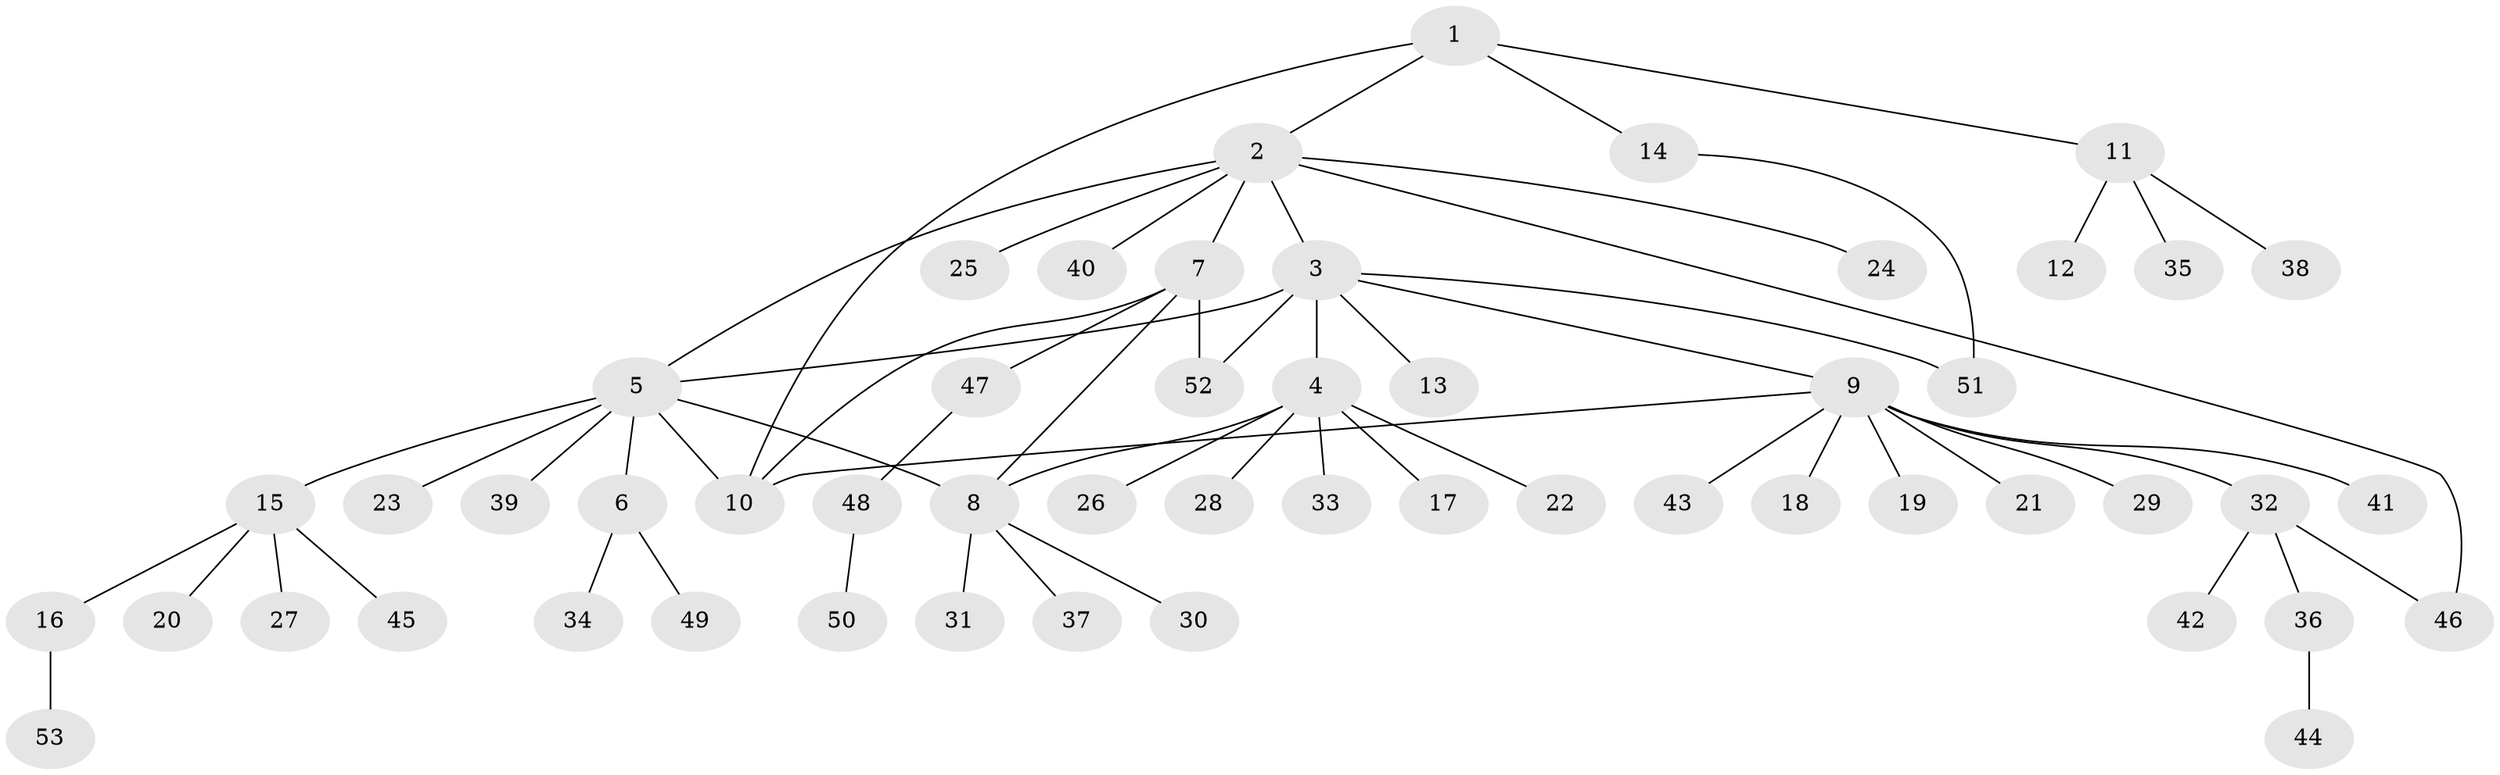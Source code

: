 // coarse degree distribution, {4: 0.0625, 1: 0.5625, 6: 0.15625, 7: 0.03125, 3: 0.0625, 2: 0.09375, 5: 0.03125}
// Generated by graph-tools (version 1.1) at 2025/37/03/04/25 23:37:43]
// undirected, 53 vertices, 61 edges
graph export_dot {
  node [color=gray90,style=filled];
  1;
  2;
  3;
  4;
  5;
  6;
  7;
  8;
  9;
  10;
  11;
  12;
  13;
  14;
  15;
  16;
  17;
  18;
  19;
  20;
  21;
  22;
  23;
  24;
  25;
  26;
  27;
  28;
  29;
  30;
  31;
  32;
  33;
  34;
  35;
  36;
  37;
  38;
  39;
  40;
  41;
  42;
  43;
  44;
  45;
  46;
  47;
  48;
  49;
  50;
  51;
  52;
  53;
  1 -- 2;
  1 -- 10;
  1 -- 11;
  1 -- 14;
  2 -- 3;
  2 -- 5;
  2 -- 7;
  2 -- 24;
  2 -- 25;
  2 -- 40;
  2 -- 46;
  3 -- 4;
  3 -- 5;
  3 -- 9;
  3 -- 13;
  3 -- 51;
  3 -- 52;
  4 -- 8;
  4 -- 17;
  4 -- 22;
  4 -- 26;
  4 -- 28;
  4 -- 33;
  5 -- 6;
  5 -- 8;
  5 -- 10;
  5 -- 15;
  5 -- 23;
  5 -- 39;
  6 -- 34;
  6 -- 49;
  7 -- 8;
  7 -- 10;
  7 -- 47;
  7 -- 52;
  8 -- 30;
  8 -- 31;
  8 -- 37;
  9 -- 10;
  9 -- 18;
  9 -- 19;
  9 -- 21;
  9 -- 29;
  9 -- 32;
  9 -- 41;
  9 -- 43;
  11 -- 12;
  11 -- 35;
  11 -- 38;
  14 -- 51;
  15 -- 16;
  15 -- 20;
  15 -- 27;
  15 -- 45;
  16 -- 53;
  32 -- 36;
  32 -- 42;
  32 -- 46;
  36 -- 44;
  47 -- 48;
  48 -- 50;
}

